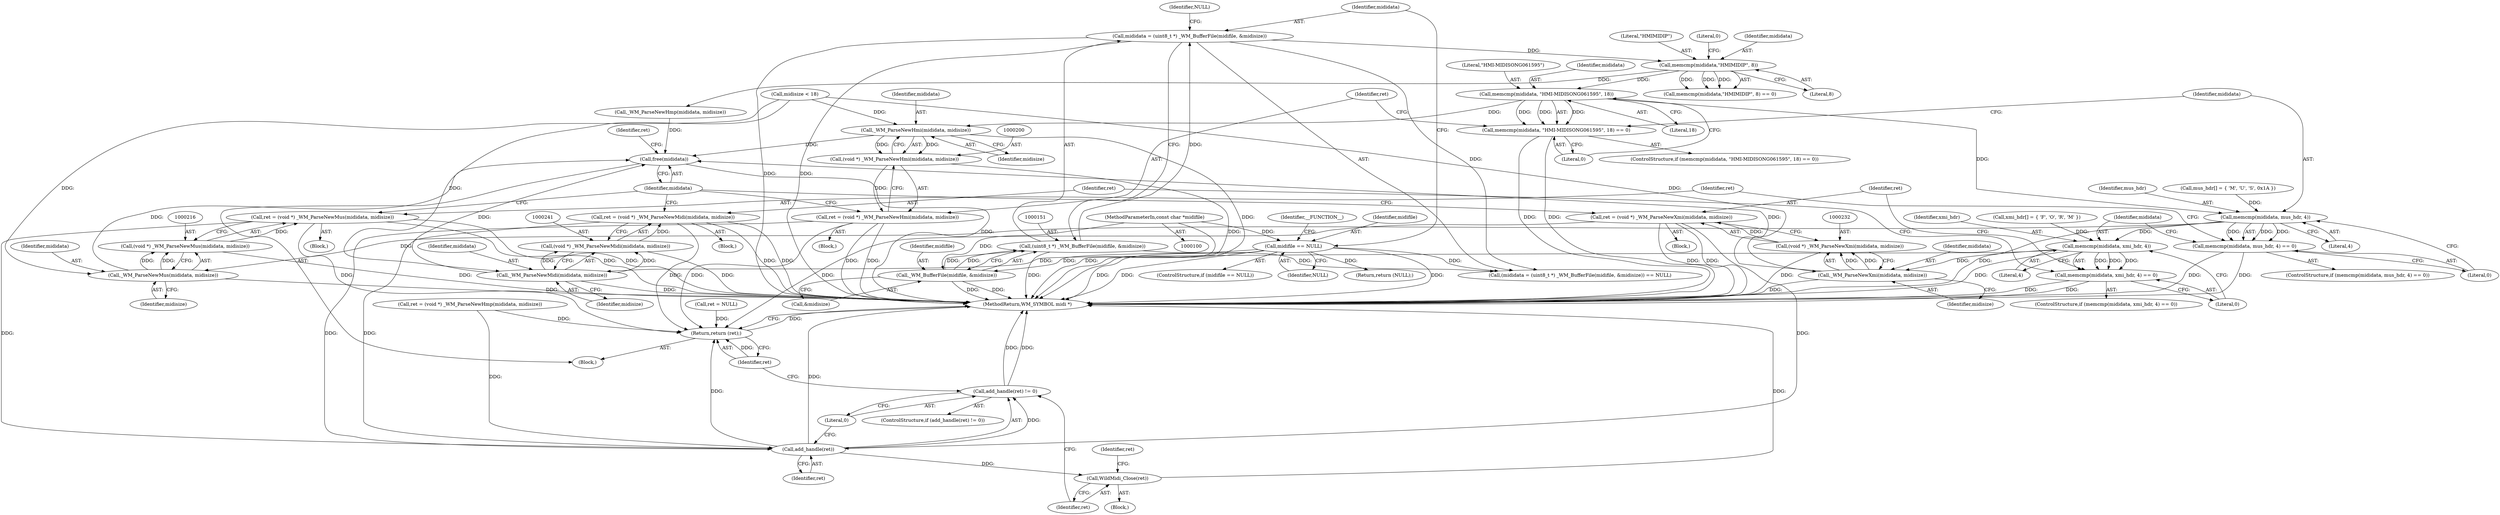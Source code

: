 digraph "0_wildmidi_814f31d8eceda8401eb812fc2e94ed143fdad0ab@API" {
"1000191" [label="(Call,memcmp(mididata, \"HMI-MIDISONG061595\", 18))"];
"1000175" [label="(Call,memcmp(mididata,\"HMIMIDIP\", 8))"];
"1000148" [label="(Call,mididata = (uint8_t *) _WM_BufferFile(midifile, &midisize))"];
"1000150" [label="(Call,(uint8_t *) _WM_BufferFile(midifile, &midisize))"];
"1000152" [label="(Call,_WM_BufferFile(midifile, &midisize))"];
"1000134" [label="(Call,midifile == NULL)"];
"1000101" [label="(MethodParameterIn,const char *midifile)"];
"1000190" [label="(Call,memcmp(mididata, \"HMI-MIDISONG061595\", 18) == 0)"];
"1000201" [label="(Call,_WM_ParseNewHmi(mididata, midisize))"];
"1000199" [label="(Call,(void *) _WM_ParseNewHmi(mididata, midisize))"];
"1000197" [label="(Call,ret = (void *) _WM_ParseNewHmi(mididata, midisize))"];
"1000252" [label="(Call,add_handle(ret))"];
"1000251" [label="(Call,add_handle(ret) != 0)"];
"1000256" [label="(Call,WildMidi_Close(ret))"];
"1000261" [label="(Return,return (ret);)"];
"1000245" [label="(Call,free(mididata))"];
"1000207" [label="(Call,memcmp(mididata, mus_hdr, 4))"];
"1000206" [label="(Call,memcmp(mididata, mus_hdr, 4) == 0)"];
"1000217" [label="(Call,_WM_ParseNewMus(mididata, midisize))"];
"1000215" [label="(Call,(void *) _WM_ParseNewMus(mididata, midisize))"];
"1000213" [label="(Call,ret = (void *) _WM_ParseNewMus(mididata, midisize))"];
"1000223" [label="(Call,memcmp(mididata, xmi_hdr, 4))"];
"1000222" [label="(Call,memcmp(mididata, xmi_hdr, 4) == 0)"];
"1000233" [label="(Call,_WM_ParseNewXmi(mididata, midisize))"];
"1000231" [label="(Call,(void *) _WM_ParseNewXmi(mididata, midisize))"];
"1000229" [label="(Call,ret = (void *) _WM_ParseNewXmi(mididata, midisize))"];
"1000242" [label="(Call,_WM_ParseNewMidi(mididata, midisize))"];
"1000240" [label="(Call,(void *) _WM_ParseNewMidi(mididata, midisize))"];
"1000238" [label="(Call,ret = (void *) _WM_ParseNewMidi(mididata, midisize))"];
"1000161" [label="(Call,midisize < 18)"];
"1000191" [label="(Call,memcmp(mididata, \"HMI-MIDISONG061595\", 18))"];
"1000257" [label="(Identifier,ret)"];
"1000149" [label="(Identifier,mididata)"];
"1000217" [label="(Call,_WM_ParseNewMus(mididata, midisize))"];
"1000153" [label="(Identifier,midifile)"];
"1000194" [label="(Literal,18)"];
"1000255" [label="(Block,)"];
"1000198" [label="(Identifier,ret)"];
"1000176" [label="(Identifier,mididata)"];
"1000150" [label="(Call,(uint8_t *) _WM_BufferFile(midifile, &midisize))"];
"1000144" [label="(Return,return (NULL);)"];
"1000228" [label="(Block,)"];
"1000261" [label="(Return,return (ret);)"];
"1000248" [label="(Identifier,ret)"];
"1000154" [label="(Call,&midisize)"];
"1000190" [label="(Call,memcmp(mididata, \"HMI-MIDISONG061595\", 18) == 0)"];
"1000181" [label="(Call,ret = (void *) _WM_ParseNewHmp(mididata, midisize))"];
"1000263" [label="(MethodReturn,WM_SYMBOL midi *)"];
"1000147" [label="(Call,(mididata = (uint8_t *) _WM_BufferFile(midifile, &midisize)) == NULL)"];
"1000256" [label="(Call,WildMidi_Close(ret))"];
"1000237" [label="(Block,)"];
"1000206" [label="(Call,memcmp(mididata, mus_hdr, 4) == 0)"];
"1000133" [label="(ControlStructure,if (midifile == NULL))"];
"1000139" [label="(Identifier,__FUNCTION__)"];
"1000102" [label="(Block,)"];
"1000213" [label="(Call,ret = (void *) _WM_ParseNewMus(mididata, midisize))"];
"1000238" [label="(Call,ret = (void *) _WM_ParseNewMidi(mididata, midisize))"];
"1000227" [label="(Literal,0)"];
"1000239" [label="(Identifier,ret)"];
"1000258" [label="(Call,ret = NULL)"];
"1000244" [label="(Identifier,midisize)"];
"1000202" [label="(Identifier,mididata)"];
"1000251" [label="(Call,add_handle(ret) != 0)"];
"1000193" [label="(Literal,\"HMI-MIDISONG061595\")"];
"1000219" [label="(Identifier,midisize)"];
"1000156" [label="(Identifier,NULL)"];
"1000177" [label="(Literal,\"HMIMIDIP\")"];
"1000224" [label="(Identifier,mididata)"];
"1000207" [label="(Call,memcmp(mididata, mus_hdr, 4))"];
"1000199" [label="(Call,(void *) _WM_ParseNewHmi(mididata, midisize))"];
"1000192" [label="(Identifier,mididata)"];
"1000226" [label="(Literal,4)"];
"1000185" [label="(Call,_WM_ParseNewHmp(mididata, midisize))"];
"1000242" [label="(Call,_WM_ParseNewMidi(mididata, midisize))"];
"1000208" [label="(Identifier,mididata)"];
"1000215" [label="(Call,(void *) _WM_ParseNewMus(mididata, midisize))"];
"1000230" [label="(Identifier,ret)"];
"1000243" [label="(Identifier,mididata)"];
"1000101" [label="(MethodParameterIn,const char *midifile)"];
"1000175" [label="(Call,memcmp(mididata,\"HMIMIDIP\", 8))"];
"1000246" [label="(Identifier,mididata)"];
"1000174" [label="(Call,memcmp(mididata,\"HMIMIDIP\", 8) == 0)"];
"1000212" [label="(Block,)"];
"1000196" [label="(Block,)"];
"1000225" [label="(Identifier,xmi_hdr)"];
"1000195" [label="(Literal,0)"];
"1000253" [label="(Identifier,ret)"];
"1000234" [label="(Identifier,mididata)"];
"1000223" [label="(Call,memcmp(mididata, xmi_hdr, 4))"];
"1000218" [label="(Identifier,mididata)"];
"1000179" [label="(Literal,0)"];
"1000250" [label="(ControlStructure,if (add_handle(ret) != 0))"];
"1000189" [label="(ControlStructure,if (memcmp(mididata, \"HMI-MIDISONG061595\", 18) == 0))"];
"1000214" [label="(Identifier,ret)"];
"1000205" [label="(ControlStructure,if (memcmp(mididata, mus_hdr, 4) == 0))"];
"1000221" [label="(ControlStructure,if (memcmp(mididata, xmi_hdr, 4) == 0))"];
"1000240" [label="(Call,(void *) _WM_ParseNewMidi(mididata, midisize))"];
"1000148" [label="(Call,mididata = (uint8_t *) _WM_BufferFile(midifile, &midisize))"];
"1000211" [label="(Literal,0)"];
"1000231" [label="(Call,(void *) _WM_ParseNewXmi(mididata, midisize))"];
"1000233" [label="(Call,_WM_ParseNewXmi(mididata, midisize))"];
"1000115" [label="(Call,xmi_hdr[] = { 'F', 'O', 'R', 'M' })"];
"1000235" [label="(Identifier,midisize)"];
"1000135" [label="(Identifier,midifile)"];
"1000197" [label="(Call,ret = (void *) _WM_ParseNewHmi(mididata, midisize))"];
"1000210" [label="(Literal,4)"];
"1000229" [label="(Call,ret = (void *) _WM_ParseNewXmi(mididata, midisize))"];
"1000203" [label="(Identifier,midisize)"];
"1000254" [label="(Literal,0)"];
"1000262" [label="(Identifier,ret)"];
"1000201" [label="(Call,_WM_ParseNewHmi(mididata, midisize))"];
"1000245" [label="(Call,free(mididata))"];
"1000136" [label="(Identifier,NULL)"];
"1000112" [label="(Call,mus_hdr[] = { 'M', 'U', 'S', 0x1A })"];
"1000152" [label="(Call,_WM_BufferFile(midifile, &midisize))"];
"1000209" [label="(Identifier,mus_hdr)"];
"1000259" [label="(Identifier,ret)"];
"1000178" [label="(Literal,8)"];
"1000252" [label="(Call,add_handle(ret))"];
"1000134" [label="(Call,midifile == NULL)"];
"1000222" [label="(Call,memcmp(mididata, xmi_hdr, 4) == 0)"];
"1000191" -> "1000190"  [label="AST: "];
"1000191" -> "1000194"  [label="CFG: "];
"1000192" -> "1000191"  [label="AST: "];
"1000193" -> "1000191"  [label="AST: "];
"1000194" -> "1000191"  [label="AST: "];
"1000195" -> "1000191"  [label="CFG: "];
"1000191" -> "1000190"  [label="DDG: "];
"1000191" -> "1000190"  [label="DDG: "];
"1000191" -> "1000190"  [label="DDG: "];
"1000175" -> "1000191"  [label="DDG: "];
"1000191" -> "1000201"  [label="DDG: "];
"1000191" -> "1000207"  [label="DDG: "];
"1000175" -> "1000174"  [label="AST: "];
"1000175" -> "1000178"  [label="CFG: "];
"1000176" -> "1000175"  [label="AST: "];
"1000177" -> "1000175"  [label="AST: "];
"1000178" -> "1000175"  [label="AST: "];
"1000179" -> "1000175"  [label="CFG: "];
"1000175" -> "1000174"  [label="DDG: "];
"1000175" -> "1000174"  [label="DDG: "];
"1000175" -> "1000174"  [label="DDG: "];
"1000148" -> "1000175"  [label="DDG: "];
"1000175" -> "1000185"  [label="DDG: "];
"1000148" -> "1000147"  [label="AST: "];
"1000148" -> "1000150"  [label="CFG: "];
"1000149" -> "1000148"  [label="AST: "];
"1000150" -> "1000148"  [label="AST: "];
"1000156" -> "1000148"  [label="CFG: "];
"1000148" -> "1000263"  [label="DDG: "];
"1000148" -> "1000263"  [label="DDG: "];
"1000148" -> "1000147"  [label="DDG: "];
"1000150" -> "1000148"  [label="DDG: "];
"1000150" -> "1000152"  [label="CFG: "];
"1000151" -> "1000150"  [label="AST: "];
"1000152" -> "1000150"  [label="AST: "];
"1000150" -> "1000263"  [label="DDG: "];
"1000150" -> "1000147"  [label="DDG: "];
"1000152" -> "1000150"  [label="DDG: "];
"1000152" -> "1000150"  [label="DDG: "];
"1000152" -> "1000154"  [label="CFG: "];
"1000153" -> "1000152"  [label="AST: "];
"1000154" -> "1000152"  [label="AST: "];
"1000152" -> "1000263"  [label="DDG: "];
"1000152" -> "1000263"  [label="DDG: "];
"1000134" -> "1000152"  [label="DDG: "];
"1000101" -> "1000152"  [label="DDG: "];
"1000134" -> "1000133"  [label="AST: "];
"1000134" -> "1000136"  [label="CFG: "];
"1000135" -> "1000134"  [label="AST: "];
"1000136" -> "1000134"  [label="AST: "];
"1000139" -> "1000134"  [label="CFG: "];
"1000149" -> "1000134"  [label="CFG: "];
"1000134" -> "1000263"  [label="DDG: "];
"1000134" -> "1000263"  [label="DDG: "];
"1000134" -> "1000263"  [label="DDG: "];
"1000101" -> "1000134"  [label="DDG: "];
"1000134" -> "1000144"  [label="DDG: "];
"1000134" -> "1000147"  [label="DDG: "];
"1000101" -> "1000100"  [label="AST: "];
"1000101" -> "1000263"  [label="DDG: "];
"1000190" -> "1000189"  [label="AST: "];
"1000190" -> "1000195"  [label="CFG: "];
"1000195" -> "1000190"  [label="AST: "];
"1000198" -> "1000190"  [label="CFG: "];
"1000208" -> "1000190"  [label="CFG: "];
"1000190" -> "1000263"  [label="DDG: "];
"1000190" -> "1000263"  [label="DDG: "];
"1000201" -> "1000199"  [label="AST: "];
"1000201" -> "1000203"  [label="CFG: "];
"1000202" -> "1000201"  [label="AST: "];
"1000203" -> "1000201"  [label="AST: "];
"1000199" -> "1000201"  [label="CFG: "];
"1000201" -> "1000263"  [label="DDG: "];
"1000201" -> "1000199"  [label="DDG: "];
"1000201" -> "1000199"  [label="DDG: "];
"1000161" -> "1000201"  [label="DDG: "];
"1000201" -> "1000245"  [label="DDG: "];
"1000199" -> "1000197"  [label="AST: "];
"1000200" -> "1000199"  [label="AST: "];
"1000197" -> "1000199"  [label="CFG: "];
"1000199" -> "1000263"  [label="DDG: "];
"1000199" -> "1000197"  [label="DDG: "];
"1000197" -> "1000196"  [label="AST: "];
"1000198" -> "1000197"  [label="AST: "];
"1000246" -> "1000197"  [label="CFG: "];
"1000197" -> "1000263"  [label="DDG: "];
"1000197" -> "1000263"  [label="DDG: "];
"1000197" -> "1000252"  [label="DDG: "];
"1000197" -> "1000261"  [label="DDG: "];
"1000252" -> "1000251"  [label="AST: "];
"1000252" -> "1000253"  [label="CFG: "];
"1000253" -> "1000252"  [label="AST: "];
"1000254" -> "1000252"  [label="CFG: "];
"1000252" -> "1000263"  [label="DDG: "];
"1000252" -> "1000251"  [label="DDG: "];
"1000181" -> "1000252"  [label="DDG: "];
"1000238" -> "1000252"  [label="DDG: "];
"1000213" -> "1000252"  [label="DDG: "];
"1000229" -> "1000252"  [label="DDG: "];
"1000252" -> "1000256"  [label="DDG: "];
"1000252" -> "1000261"  [label="DDG: "];
"1000251" -> "1000250"  [label="AST: "];
"1000251" -> "1000254"  [label="CFG: "];
"1000254" -> "1000251"  [label="AST: "];
"1000257" -> "1000251"  [label="CFG: "];
"1000262" -> "1000251"  [label="CFG: "];
"1000251" -> "1000263"  [label="DDG: "];
"1000251" -> "1000263"  [label="DDG: "];
"1000256" -> "1000255"  [label="AST: "];
"1000256" -> "1000257"  [label="CFG: "];
"1000257" -> "1000256"  [label="AST: "];
"1000259" -> "1000256"  [label="CFG: "];
"1000256" -> "1000263"  [label="DDG: "];
"1000261" -> "1000102"  [label="AST: "];
"1000261" -> "1000262"  [label="CFG: "];
"1000262" -> "1000261"  [label="AST: "];
"1000263" -> "1000261"  [label="CFG: "];
"1000261" -> "1000263"  [label="DDG: "];
"1000262" -> "1000261"  [label="DDG: "];
"1000238" -> "1000261"  [label="DDG: "];
"1000213" -> "1000261"  [label="DDG: "];
"1000229" -> "1000261"  [label="DDG: "];
"1000181" -> "1000261"  [label="DDG: "];
"1000258" -> "1000261"  [label="DDG: "];
"1000245" -> "1000102"  [label="AST: "];
"1000245" -> "1000246"  [label="CFG: "];
"1000246" -> "1000245"  [label="AST: "];
"1000248" -> "1000245"  [label="CFG: "];
"1000245" -> "1000263"  [label="DDG: "];
"1000185" -> "1000245"  [label="DDG: "];
"1000217" -> "1000245"  [label="DDG: "];
"1000233" -> "1000245"  [label="DDG: "];
"1000242" -> "1000245"  [label="DDG: "];
"1000207" -> "1000206"  [label="AST: "];
"1000207" -> "1000210"  [label="CFG: "];
"1000208" -> "1000207"  [label="AST: "];
"1000209" -> "1000207"  [label="AST: "];
"1000210" -> "1000207"  [label="AST: "];
"1000211" -> "1000207"  [label="CFG: "];
"1000207" -> "1000263"  [label="DDG: "];
"1000207" -> "1000206"  [label="DDG: "];
"1000207" -> "1000206"  [label="DDG: "];
"1000207" -> "1000206"  [label="DDG: "];
"1000112" -> "1000207"  [label="DDG: "];
"1000207" -> "1000217"  [label="DDG: "];
"1000207" -> "1000223"  [label="DDG: "];
"1000206" -> "1000205"  [label="AST: "];
"1000206" -> "1000211"  [label="CFG: "];
"1000211" -> "1000206"  [label="AST: "];
"1000214" -> "1000206"  [label="CFG: "];
"1000224" -> "1000206"  [label="CFG: "];
"1000206" -> "1000263"  [label="DDG: "];
"1000206" -> "1000263"  [label="DDG: "];
"1000217" -> "1000215"  [label="AST: "];
"1000217" -> "1000219"  [label="CFG: "];
"1000218" -> "1000217"  [label="AST: "];
"1000219" -> "1000217"  [label="AST: "];
"1000215" -> "1000217"  [label="CFG: "];
"1000217" -> "1000263"  [label="DDG: "];
"1000217" -> "1000215"  [label="DDG: "];
"1000217" -> "1000215"  [label="DDG: "];
"1000161" -> "1000217"  [label="DDG: "];
"1000215" -> "1000213"  [label="AST: "];
"1000216" -> "1000215"  [label="AST: "];
"1000213" -> "1000215"  [label="CFG: "];
"1000215" -> "1000263"  [label="DDG: "];
"1000215" -> "1000213"  [label="DDG: "];
"1000213" -> "1000212"  [label="AST: "];
"1000214" -> "1000213"  [label="AST: "];
"1000246" -> "1000213"  [label="CFG: "];
"1000213" -> "1000263"  [label="DDG: "];
"1000213" -> "1000263"  [label="DDG: "];
"1000223" -> "1000222"  [label="AST: "];
"1000223" -> "1000226"  [label="CFG: "];
"1000224" -> "1000223"  [label="AST: "];
"1000225" -> "1000223"  [label="AST: "];
"1000226" -> "1000223"  [label="AST: "];
"1000227" -> "1000223"  [label="CFG: "];
"1000223" -> "1000263"  [label="DDG: "];
"1000223" -> "1000222"  [label="DDG: "];
"1000223" -> "1000222"  [label="DDG: "];
"1000223" -> "1000222"  [label="DDG: "];
"1000115" -> "1000223"  [label="DDG: "];
"1000223" -> "1000233"  [label="DDG: "];
"1000223" -> "1000242"  [label="DDG: "];
"1000222" -> "1000221"  [label="AST: "];
"1000222" -> "1000227"  [label="CFG: "];
"1000227" -> "1000222"  [label="AST: "];
"1000230" -> "1000222"  [label="CFG: "];
"1000239" -> "1000222"  [label="CFG: "];
"1000222" -> "1000263"  [label="DDG: "];
"1000222" -> "1000263"  [label="DDG: "];
"1000233" -> "1000231"  [label="AST: "];
"1000233" -> "1000235"  [label="CFG: "];
"1000234" -> "1000233"  [label="AST: "];
"1000235" -> "1000233"  [label="AST: "];
"1000231" -> "1000233"  [label="CFG: "];
"1000233" -> "1000263"  [label="DDG: "];
"1000233" -> "1000231"  [label="DDG: "];
"1000233" -> "1000231"  [label="DDG: "];
"1000161" -> "1000233"  [label="DDG: "];
"1000231" -> "1000229"  [label="AST: "];
"1000232" -> "1000231"  [label="AST: "];
"1000229" -> "1000231"  [label="CFG: "];
"1000231" -> "1000263"  [label="DDG: "];
"1000231" -> "1000229"  [label="DDG: "];
"1000229" -> "1000228"  [label="AST: "];
"1000230" -> "1000229"  [label="AST: "];
"1000246" -> "1000229"  [label="CFG: "];
"1000229" -> "1000263"  [label="DDG: "];
"1000229" -> "1000263"  [label="DDG: "];
"1000242" -> "1000240"  [label="AST: "];
"1000242" -> "1000244"  [label="CFG: "];
"1000243" -> "1000242"  [label="AST: "];
"1000244" -> "1000242"  [label="AST: "];
"1000240" -> "1000242"  [label="CFG: "];
"1000242" -> "1000263"  [label="DDG: "];
"1000242" -> "1000240"  [label="DDG: "];
"1000242" -> "1000240"  [label="DDG: "];
"1000161" -> "1000242"  [label="DDG: "];
"1000240" -> "1000238"  [label="AST: "];
"1000241" -> "1000240"  [label="AST: "];
"1000238" -> "1000240"  [label="CFG: "];
"1000240" -> "1000263"  [label="DDG: "];
"1000240" -> "1000238"  [label="DDG: "];
"1000238" -> "1000237"  [label="AST: "];
"1000239" -> "1000238"  [label="AST: "];
"1000246" -> "1000238"  [label="CFG: "];
"1000238" -> "1000263"  [label="DDG: "];
"1000238" -> "1000263"  [label="DDG: "];
}

